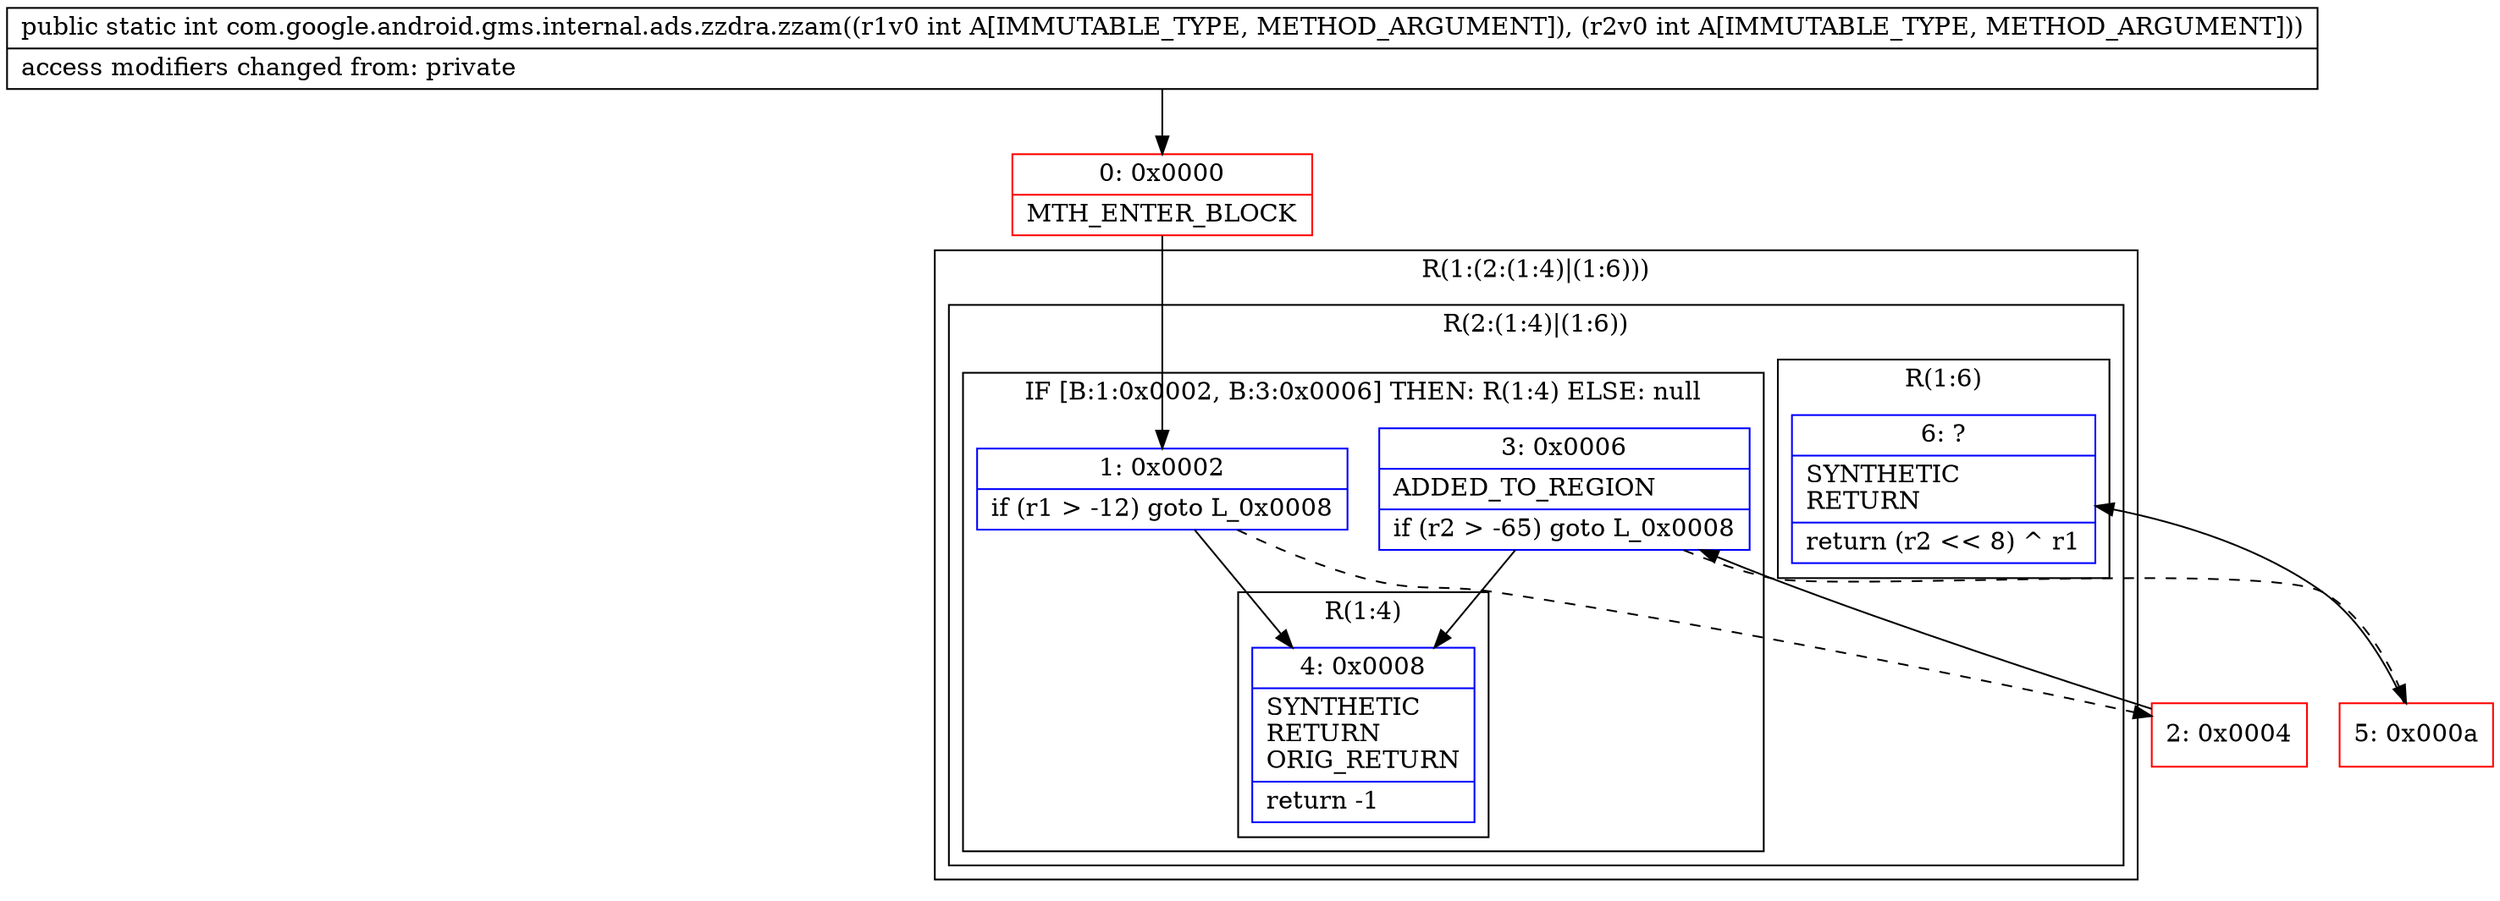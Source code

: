 digraph "CFG forcom.google.android.gms.internal.ads.zzdra.zzam(II)I" {
subgraph cluster_Region_792684507 {
label = "R(1:(2:(1:4)|(1:6)))";
node [shape=record,color=blue];
subgraph cluster_Region_678250862 {
label = "R(2:(1:4)|(1:6))";
node [shape=record,color=blue];
subgraph cluster_IfRegion_1128268995 {
label = "IF [B:1:0x0002, B:3:0x0006] THEN: R(1:4) ELSE: null";
node [shape=record,color=blue];
Node_1 [shape=record,label="{1\:\ 0x0002|if (r1 \> \-12) goto L_0x0008\l}"];
Node_3 [shape=record,label="{3\:\ 0x0006|ADDED_TO_REGION\l|if (r2 \> \-65) goto L_0x0008\l}"];
subgraph cluster_Region_1510241052 {
label = "R(1:4)";
node [shape=record,color=blue];
Node_4 [shape=record,label="{4\:\ 0x0008|SYNTHETIC\lRETURN\lORIG_RETURN\l|return \-1\l}"];
}
}
subgraph cluster_Region_248632888 {
label = "R(1:6)";
node [shape=record,color=blue];
Node_6 [shape=record,label="{6\:\ ?|SYNTHETIC\lRETURN\l|return (r2 \<\< 8) ^ r1\l}"];
}
}
}
Node_0 [shape=record,color=red,label="{0\:\ 0x0000|MTH_ENTER_BLOCK\l}"];
Node_2 [shape=record,color=red,label="{2\:\ 0x0004}"];
Node_5 [shape=record,color=red,label="{5\:\ 0x000a}"];
MethodNode[shape=record,label="{public static int com.google.android.gms.internal.ads.zzdra.zzam((r1v0 int A[IMMUTABLE_TYPE, METHOD_ARGUMENT]), (r2v0 int A[IMMUTABLE_TYPE, METHOD_ARGUMENT]))  | access modifiers changed from: private\l}"];
MethodNode -> Node_0;
Node_1 -> Node_2[style=dashed];
Node_1 -> Node_4;
Node_3 -> Node_4;
Node_3 -> Node_5[style=dashed];
Node_0 -> Node_1;
Node_2 -> Node_3;
Node_5 -> Node_6;
}

